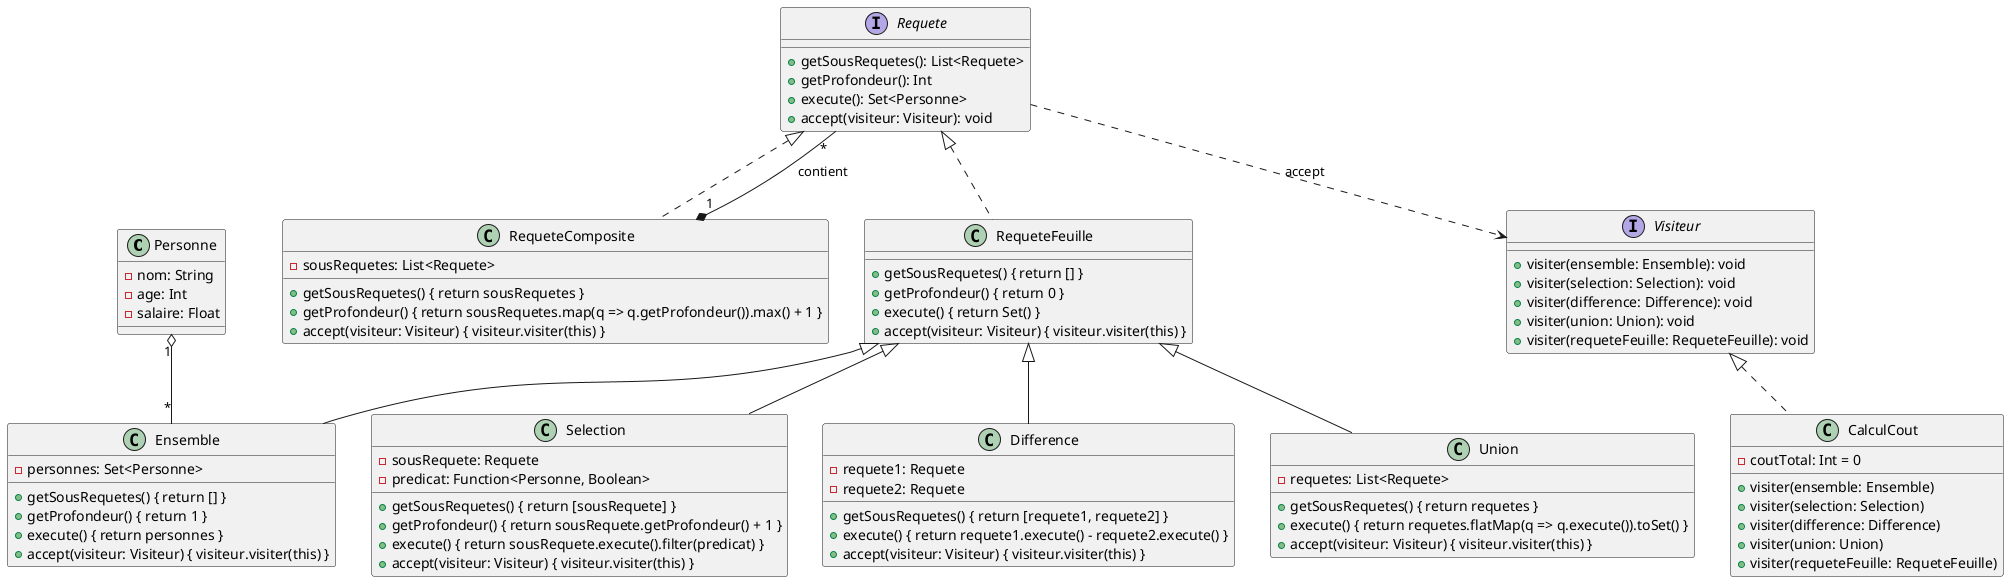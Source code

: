 @startuml Diagramme

class Personne {
  -nom: String
  -age: Int
  -salaire: Float
}

interface Requete {
  +getSousRequetes(): List<Requete>
  +getProfondeur(): Int
  +execute(): Set<Personne>
  +accept(visiteur: Visiteur): void
}

class RequeteComposite implements Requete {
  -sousRequetes: List<Requete>
  +getSousRequetes() { return sousRequetes }
  +getProfondeur() { return sousRequetes.map(q => q.getProfondeur()).max() + 1 }
  +accept(visiteur: Visiteur) { visiteur.visiter(this) }
}

class RequeteFeuille implements Requete {
  +getSousRequetes() { return [] }
  +getProfondeur() { return 0 }
  +execute() { return Set() }
  +accept(visiteur: Visiteur) { visiteur.visiter(this) }
}

class Ensemble extends RequeteFeuille {
  -personnes: Set<Personne>
  +getSousRequetes() { return [] }
  +getProfondeur() { return 1 }
  +execute() { return personnes }
  +accept(visiteur: Visiteur) { visiteur.visiter(this) }
}

class Selection extends RequeteFeuille {
  -sousRequete: Requete
  -predicat: Function<Personne, Boolean>
  +getSousRequetes() { return [sousRequete] }
  +getProfondeur() { return sousRequete.getProfondeur() + 1 }
  +execute() { return sousRequete.execute().filter(predicat) }
  +accept(visiteur: Visiteur) { visiteur.visiter(this) }
}

class Difference extends RequeteFeuille {
  -requete1: Requete
  -requete2: Requete
  +getSousRequetes() { return [requete1, requete2] }
  +execute() { return requete1.execute() - requete2.execute() }
  +accept(visiteur: Visiteur) { visiteur.visiter(this) }
}

class Union extends RequeteFeuille {
  -requetes: List<Requete>
  +getSousRequetes() { return requetes }
  +execute() { return requetes.flatMap(q => q.execute()).toSet() }
  +accept(visiteur: Visiteur) { visiteur.visiter(this) }
}

interface Visiteur {
  +visiter(ensemble: Ensemble): void
  +visiter(selection: Selection): void
  +visiter(difference: Difference): void
  +visiter(union: Union): void
  +visiter(requeteFeuille: RequeteFeuille): void
}

class CalculCout implements Visiteur {
  -coutTotal: Int = 0

  +visiter(ensemble: Ensemble)
  +visiter(selection: Selection)
  +visiter(difference: Difference)
  +visiter(union: Union)
  +visiter(requeteFeuille: RequeteFeuille)
}

Requete ..> Visiteur : accept

Personne "1" o-- "*" Ensemble
RequeteComposite "1" *-- "*" Requete : "contient"

@enduml
